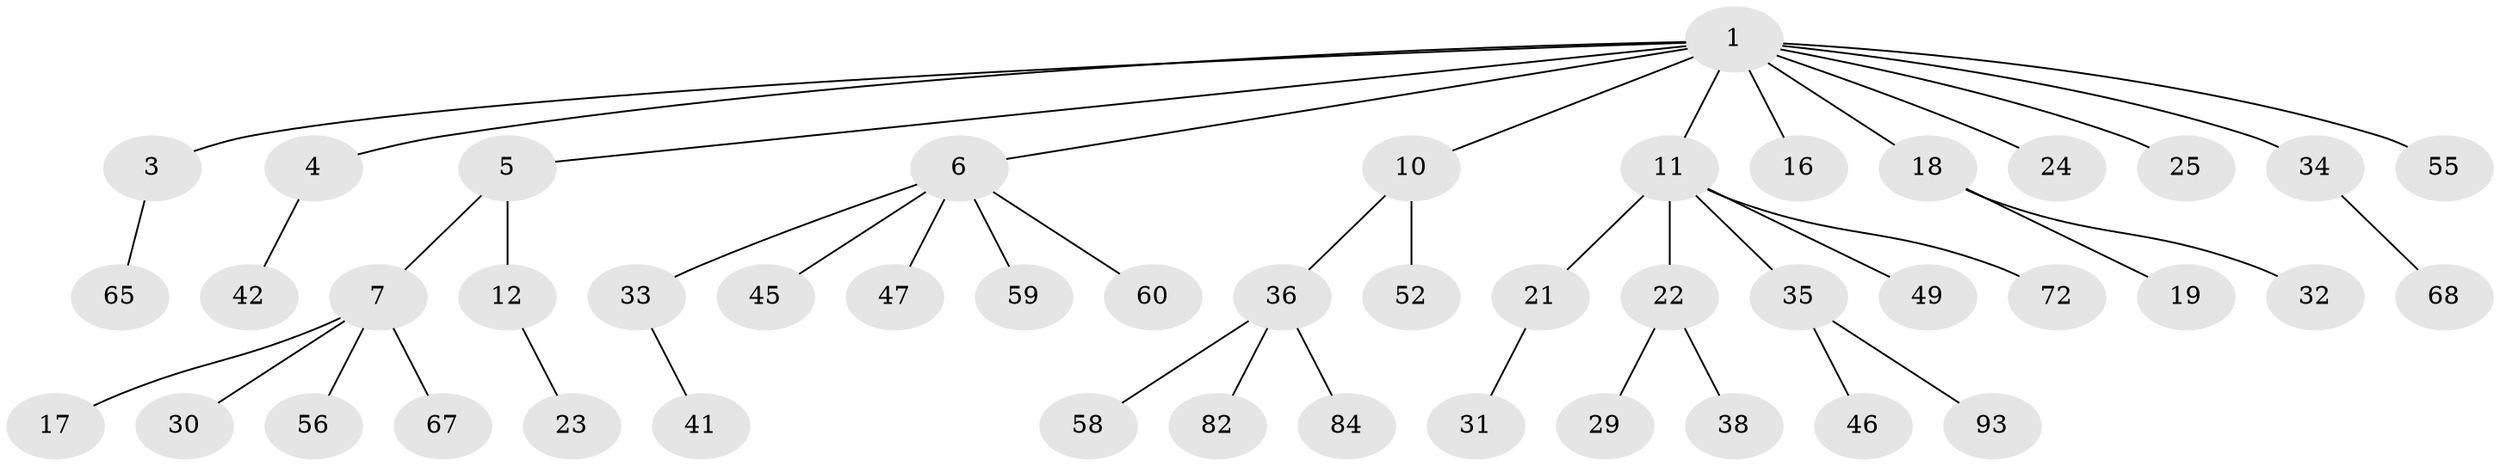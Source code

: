// original degree distribution, {8: 0.010752688172043012, 6: 0.010752688172043012, 2: 0.2903225806451613, 4: 0.06451612903225806, 5: 0.03225806451612903, 3: 0.11827956989247312, 1: 0.4731182795698925}
// Generated by graph-tools (version 1.1) at 2025/15/03/09/25 04:15:22]
// undirected, 46 vertices, 45 edges
graph export_dot {
graph [start="1"]
  node [color=gray90,style=filled];
  1 [super="+2"];
  3;
  4;
  5 [super="+28"];
  6 [super="+61+8+43"];
  7 [super="+48+9"];
  10 [super="+14"];
  11 [super="+13+20"];
  12;
  16;
  17 [super="+44"];
  18;
  19 [super="+54"];
  21 [super="+39"];
  22 [super="+27"];
  23 [super="+85+37"];
  24 [super="+53"];
  25;
  29 [super="+77+92"];
  30 [super="+57"];
  31 [super="+87+62"];
  32;
  33;
  34;
  35;
  36;
  38 [super="+80+40+50"];
  41;
  42;
  45;
  46;
  47;
  49 [super="+89+76"];
  52;
  55 [super="+69"];
  56;
  58;
  59;
  60 [super="+70"];
  65;
  67;
  68 [super="+74"];
  72;
  82 [super="+88"];
  84;
  93;
  1 -- 4;
  1 -- 5;
  1 -- 6;
  1 -- 10;
  1 -- 25;
  1 -- 34;
  1 -- 55;
  1 -- 16;
  1 -- 18;
  1 -- 3;
  1 -- 24;
  1 -- 11;
  3 -- 65;
  4 -- 42;
  5 -- 7;
  5 -- 12;
  6 -- 45;
  6 -- 33;
  6 -- 59;
  6 -- 60;
  6 -- 47;
  7 -- 67;
  7 -- 56;
  7 -- 17;
  7 -- 30;
  10 -- 36;
  10 -- 52;
  11 -- 22;
  11 -- 72;
  11 -- 35;
  11 -- 21;
  11 -- 49;
  12 -- 23;
  18 -- 19;
  18 -- 32;
  21 -- 31;
  22 -- 38;
  22 -- 29;
  33 -- 41;
  34 -- 68;
  35 -- 46;
  35 -- 93;
  36 -- 58;
  36 -- 82;
  36 -- 84;
}
